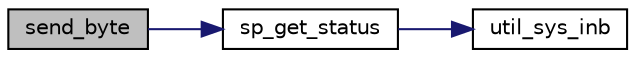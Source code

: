 digraph "send_byte"
{
 // LATEX_PDF_SIZE
  edge [fontname="Helvetica",fontsize="10",labelfontname="Helvetica",labelfontsize="10"];
  node [fontname="Helvetica",fontsize="10",shape=record];
  rankdir="LR";
  Node1 [label="send_byte",height=0.2,width=0.4,color="black", fillcolor="grey75", style="filled", fontcolor="black",tooltip="This function sends a byte through the serial port."];
  Node1 -> Node2 [color="midnightblue",fontsize="10",style="solid"];
  Node2 [label="sp_get_status",height=0.2,width=0.4,color="black", fillcolor="white", style="filled",URL="$serial_port_8c.html#a345aef3f6a10f62322b353279a08d690",tooltip="This function reads the status of the serial port."];
  Node2 -> Node3 [color="midnightblue",fontsize="10",style="solid"];
  Node3 [label="util_sys_inb",height=0.2,width=0.4,color="black", fillcolor="white", style="filled",URL="$utils_8c.html#a79a031a8611f5b2d6afa4158e92b0fb4",tooltip="This function reads from the specified port and transforms the recevied value into an 8 bit number;."];
}

